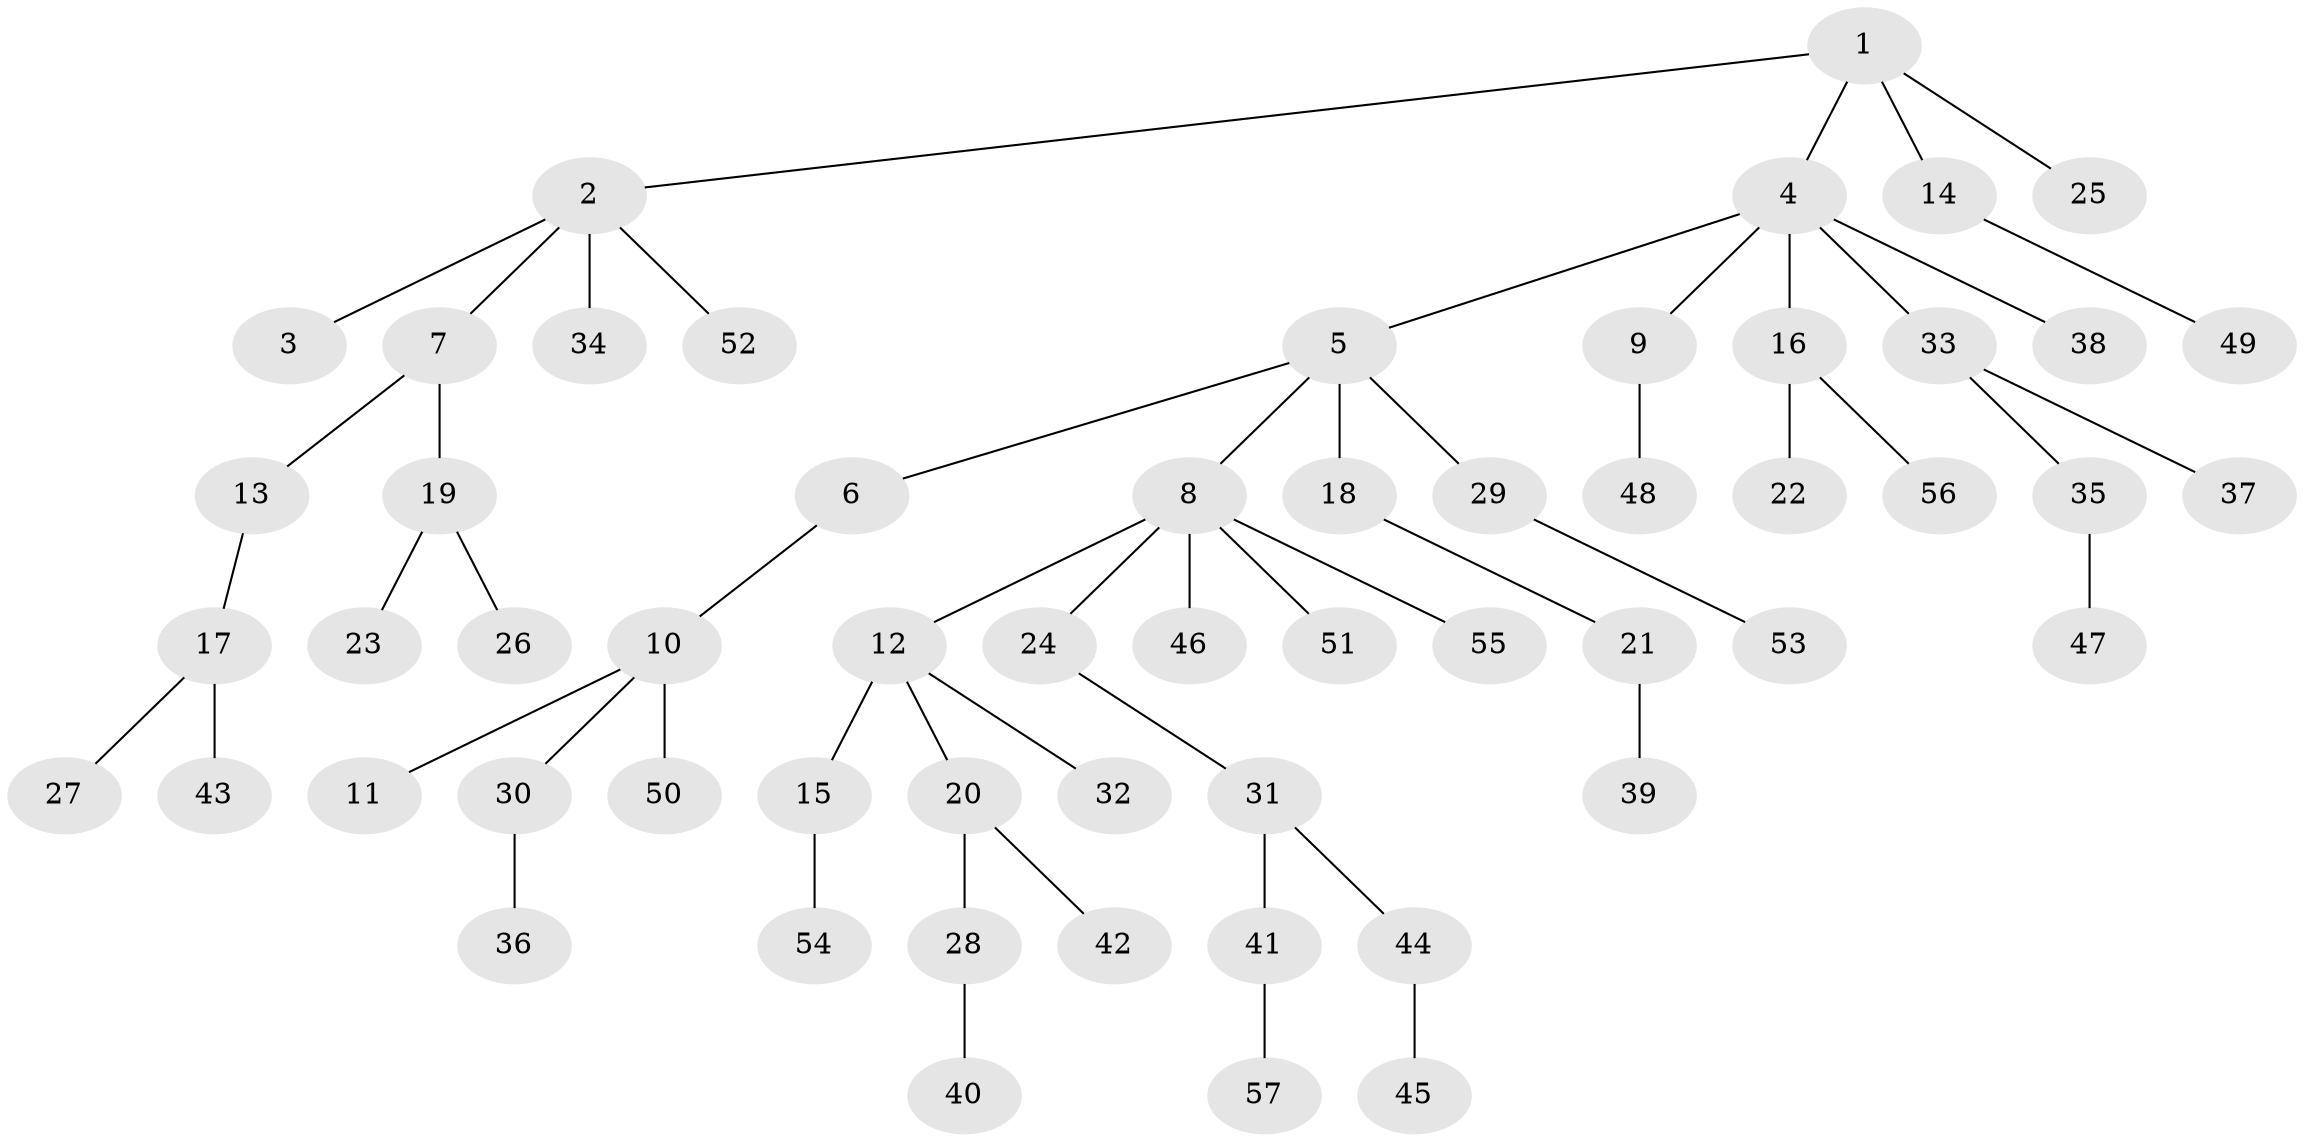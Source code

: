 // Generated by graph-tools (version 1.1) at 2025/50/03/09/25 03:50:17]
// undirected, 57 vertices, 56 edges
graph export_dot {
graph [start="1"]
  node [color=gray90,style=filled];
  1;
  2;
  3;
  4;
  5;
  6;
  7;
  8;
  9;
  10;
  11;
  12;
  13;
  14;
  15;
  16;
  17;
  18;
  19;
  20;
  21;
  22;
  23;
  24;
  25;
  26;
  27;
  28;
  29;
  30;
  31;
  32;
  33;
  34;
  35;
  36;
  37;
  38;
  39;
  40;
  41;
  42;
  43;
  44;
  45;
  46;
  47;
  48;
  49;
  50;
  51;
  52;
  53;
  54;
  55;
  56;
  57;
  1 -- 2;
  1 -- 4;
  1 -- 14;
  1 -- 25;
  2 -- 3;
  2 -- 7;
  2 -- 34;
  2 -- 52;
  4 -- 5;
  4 -- 9;
  4 -- 16;
  4 -- 33;
  4 -- 38;
  5 -- 6;
  5 -- 8;
  5 -- 18;
  5 -- 29;
  6 -- 10;
  7 -- 13;
  7 -- 19;
  8 -- 12;
  8 -- 24;
  8 -- 46;
  8 -- 51;
  8 -- 55;
  9 -- 48;
  10 -- 11;
  10 -- 30;
  10 -- 50;
  12 -- 15;
  12 -- 20;
  12 -- 32;
  13 -- 17;
  14 -- 49;
  15 -- 54;
  16 -- 22;
  16 -- 56;
  17 -- 27;
  17 -- 43;
  18 -- 21;
  19 -- 23;
  19 -- 26;
  20 -- 28;
  20 -- 42;
  21 -- 39;
  24 -- 31;
  28 -- 40;
  29 -- 53;
  30 -- 36;
  31 -- 41;
  31 -- 44;
  33 -- 35;
  33 -- 37;
  35 -- 47;
  41 -- 57;
  44 -- 45;
}
